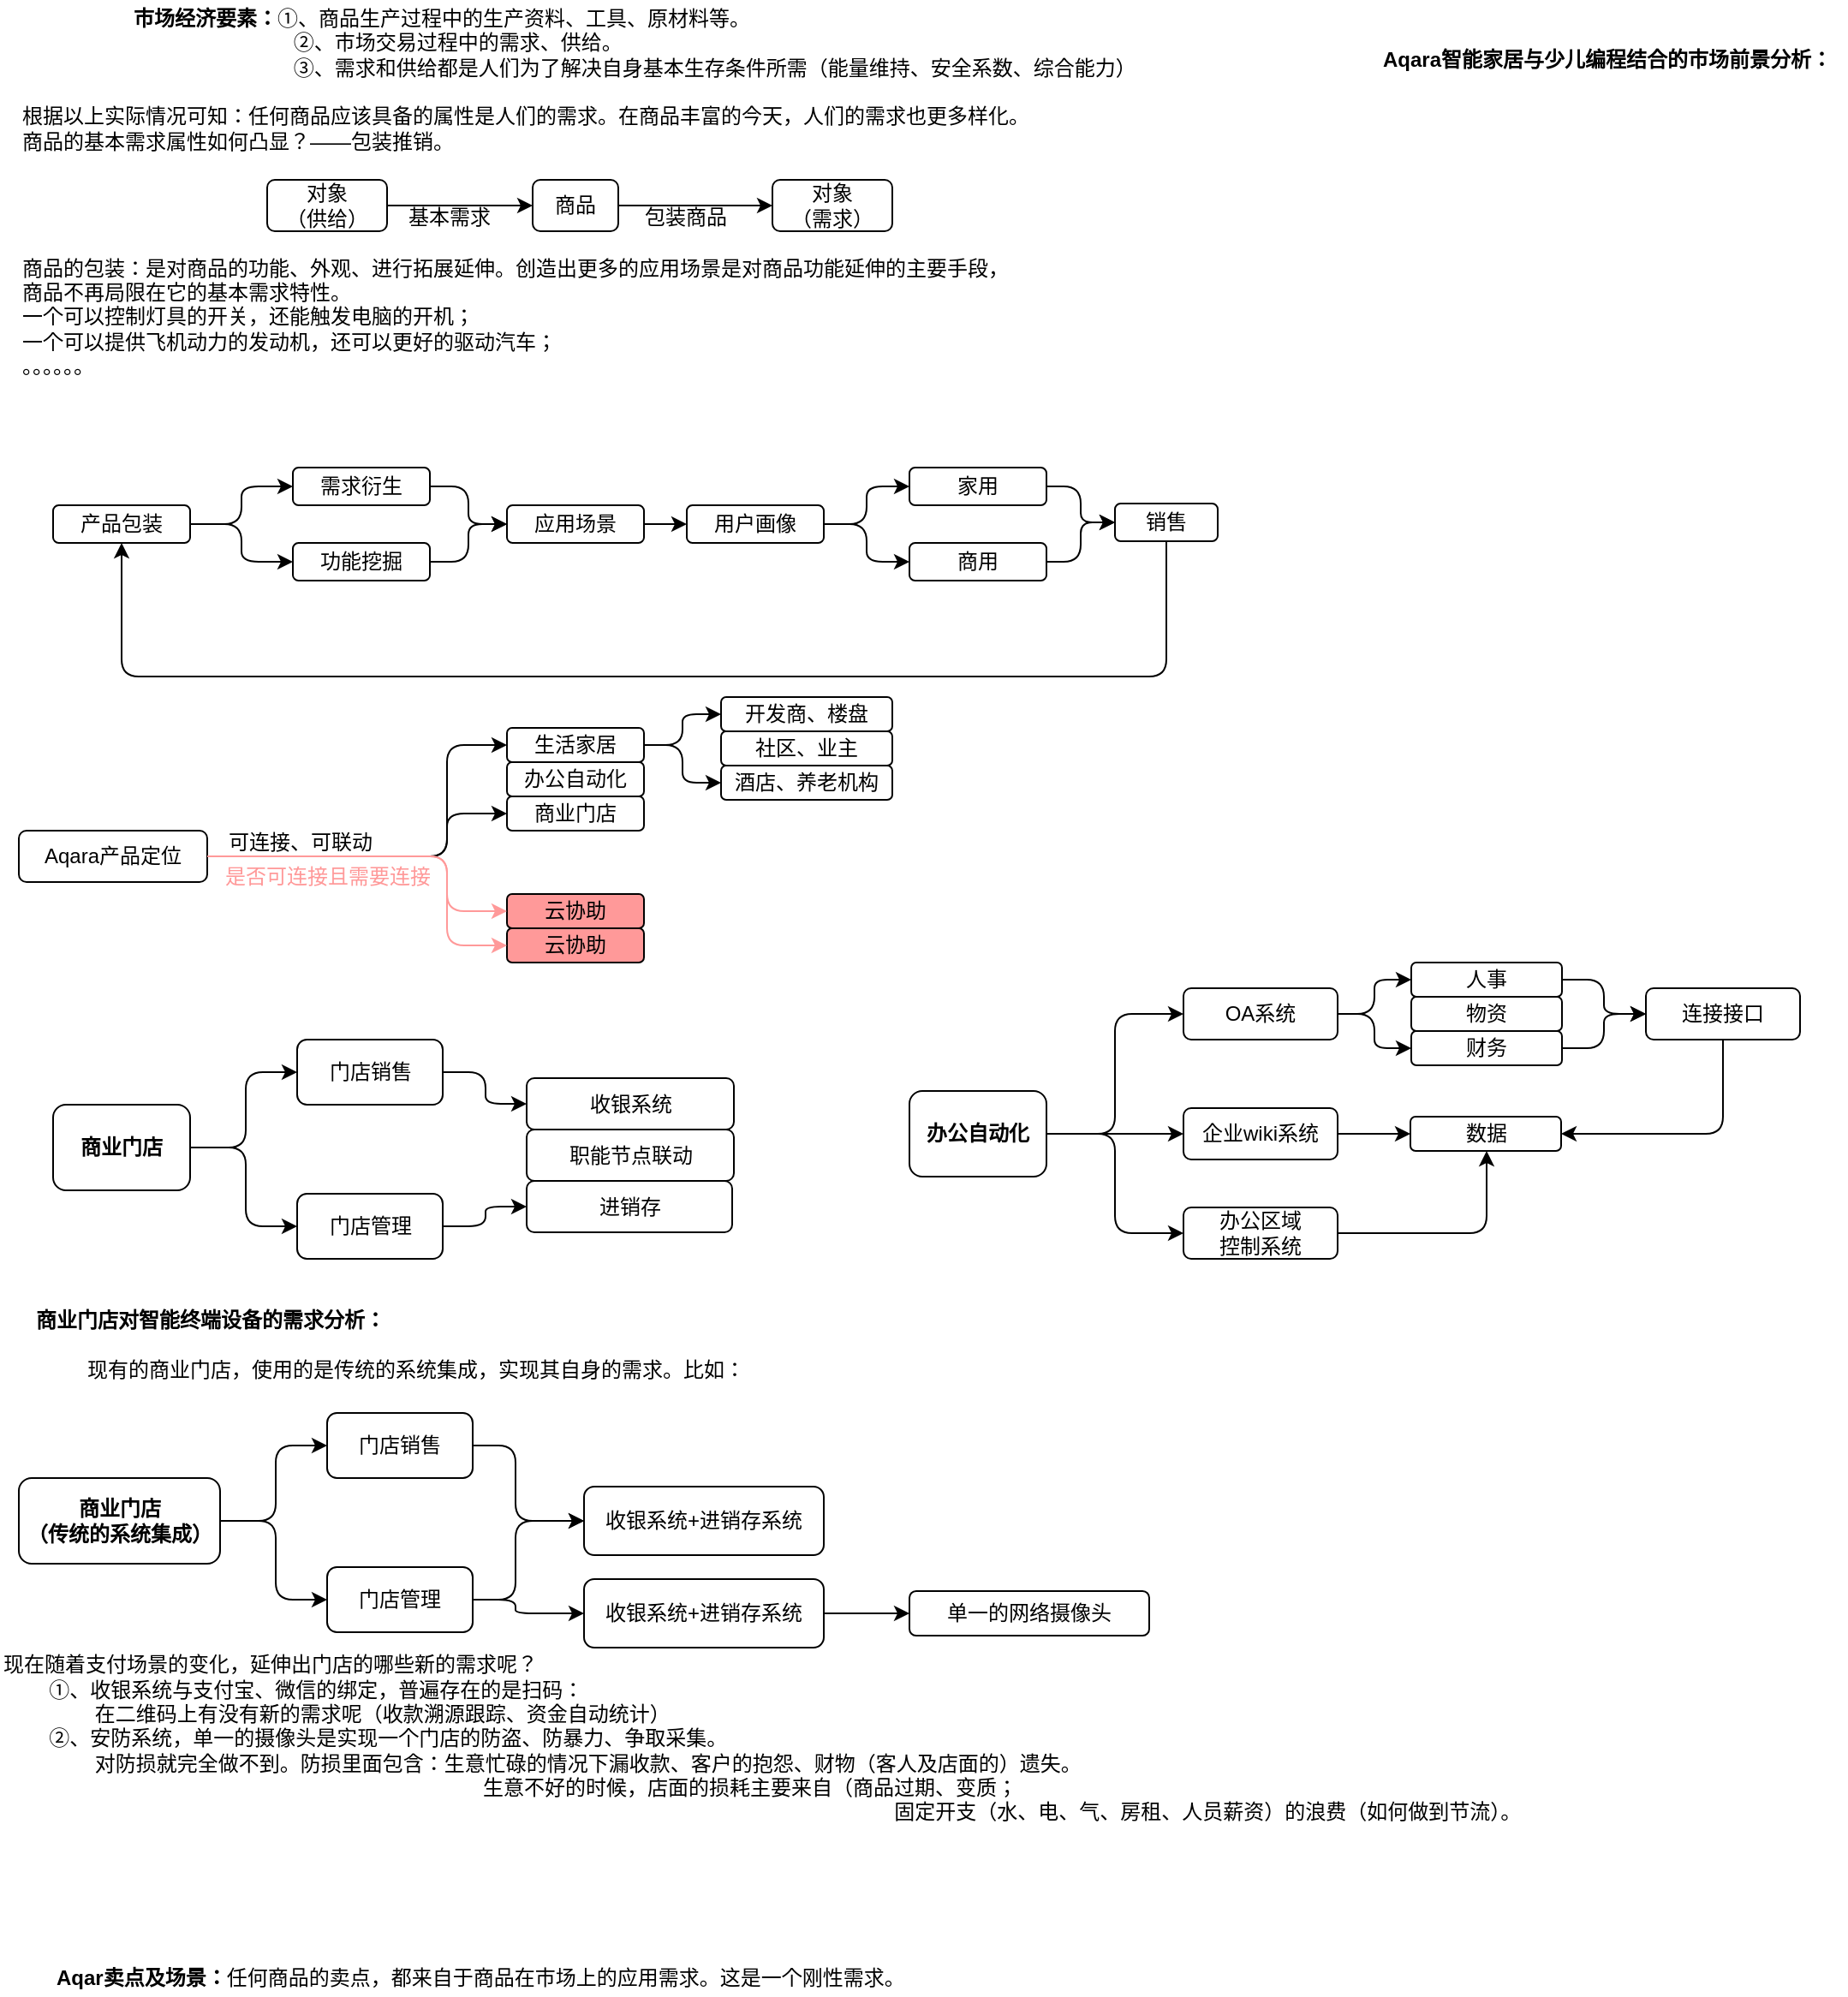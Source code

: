 <mxfile version="14.0.4" type="github">
  <diagram id="uhIIpTgkbpbARF-qf-MV" name="Page-1">
    <mxGraphModel dx="782" dy="481" grid="1" gridSize="10" guides="1" tooltips="1" connect="1" arrows="1" fold="1" page="1" pageScale="1" pageWidth="827" pageHeight="1169" math="0" shadow="0">
      <root>
        <mxCell id="0" />
        <mxCell id="1" parent="0" />
        <mxCell id="K1xERaL5SpYJrwEevHD5-3" value="&lt;b&gt;Aqara智能家居与少儿编程结合的市场前景分析：&lt;/b&gt;" style="text;html=1;align=center;verticalAlign=middle;resizable=0;points=[];autosize=1;" parent="1" vertex="1">
          <mxGeometry x="827" y="40" width="280" height="20" as="geometry" />
        </mxCell>
        <mxCell id="K1xERaL5SpYJrwEevHD5-4" value="Aqara产品定位" style="rounded=1;whiteSpace=wrap;html=1;" parent="1" vertex="1">
          <mxGeometry x="40" y="500" width="110" height="30" as="geometry" />
        </mxCell>
        <mxCell id="K1xERaL5SpYJrwEevHD5-5" value="生活家居" style="rounded=1;whiteSpace=wrap;html=1;" parent="1" vertex="1">
          <mxGeometry x="325" y="440" width="80" height="20" as="geometry" />
        </mxCell>
        <mxCell id="K1xERaL5SpYJrwEevHD5-6" value="办公自动化" style="rounded=1;whiteSpace=wrap;html=1;" parent="1" vertex="1">
          <mxGeometry x="325" y="460" width="80" height="20" as="geometry" />
        </mxCell>
        <mxCell id="K1xERaL5SpYJrwEevHD5-7" value="&lt;b&gt;商业门店&lt;/b&gt;" style="rounded=1;whiteSpace=wrap;html=1;" parent="1" vertex="1">
          <mxGeometry x="60" y="660" width="80" height="50" as="geometry" />
        </mxCell>
        <mxCell id="K1xERaL5SpYJrwEevHD5-8" value="收银系统" style="rounded=1;whiteSpace=wrap;html=1;" parent="1" vertex="1">
          <mxGeometry x="336.5" y="644.5" width="121" height="30" as="geometry" />
        </mxCell>
        <mxCell id="K1xERaL5SpYJrwEevHD5-9" value="&lt;b&gt;市场经济要素：&lt;/b&gt;①、商品生产过程中的生产资料、工具、原材料等。&lt;br&gt;&amp;nbsp; &amp;nbsp; &amp;nbsp; &amp;nbsp; &amp;nbsp; &amp;nbsp; &amp;nbsp; &amp;nbsp; &amp;nbsp; &amp;nbsp; &amp;nbsp; &amp;nbsp; &amp;nbsp; &amp;nbsp; ②、市场交易过程中的需求、供给。&lt;br&gt;&amp;nbsp; &amp;nbsp; &amp;nbsp; &amp;nbsp; &amp;nbsp; &amp;nbsp; &amp;nbsp; &amp;nbsp; &amp;nbsp; &amp;nbsp; &amp;nbsp; &amp;nbsp; &amp;nbsp; &amp;nbsp; ③、需求和供给都是人们为了解决自身基本生存条件所需（能量维持、安全系数、综合能力）" style="text;html=1;align=left;verticalAlign=middle;resizable=0;points=[];autosize=1;" parent="1" vertex="1">
          <mxGeometry x="105" y="15" width="590" height="50" as="geometry" />
        </mxCell>
        <mxCell id="K1xERaL5SpYJrwEevHD5-10" value="根据以上实际情况可知：任何商品应该具备的属性是人们的需求。在商品丰富的今天，人们的需求也更多样化。&lt;br&gt;商品的基本需求属性如何凸显？——包装推销。" style="text;html=1;align=left;verticalAlign=middle;resizable=0;points=[];autosize=1;" parent="1" vertex="1">
          <mxGeometry x="40" y="75" width="600" height="30" as="geometry" />
        </mxCell>
        <mxCell id="K1xERaL5SpYJrwEevHD5-15" value="" style="edgeStyle=orthogonalEdgeStyle;rounded=0;orthogonalLoop=1;jettySize=auto;html=1;" parent="1" source="K1xERaL5SpYJrwEevHD5-11" target="K1xERaL5SpYJrwEevHD5-14" edge="1">
          <mxGeometry relative="1" as="geometry" />
        </mxCell>
        <mxCell id="K1xERaL5SpYJrwEevHD5-11" value="商品" style="rounded=1;whiteSpace=wrap;html=1;" parent="1" vertex="1">
          <mxGeometry x="340" y="120" width="50" height="30" as="geometry" />
        </mxCell>
        <mxCell id="K1xERaL5SpYJrwEevHD5-14" value="对象&lt;br&gt;（需求）" style="rounded=1;whiteSpace=wrap;html=1;" parent="1" vertex="1">
          <mxGeometry x="480" y="120" width="70" height="30" as="geometry" />
        </mxCell>
        <mxCell id="K1xERaL5SpYJrwEevHD5-16" value="包装商品" style="text;html=1;align=center;verticalAlign=middle;resizable=0;points=[];autosize=1;" parent="1" vertex="1">
          <mxGeometry x="399" y="132" width="60" height="20" as="geometry" />
        </mxCell>
        <mxCell id="K1xERaL5SpYJrwEevHD5-22" style="edgeStyle=orthogonalEdgeStyle;rounded=0;orthogonalLoop=1;jettySize=auto;html=1;exitX=1;exitY=0.5;exitDx=0;exitDy=0;entryX=0;entryY=0.5;entryDx=0;entryDy=0;" parent="1" source="K1xERaL5SpYJrwEevHD5-20" target="K1xERaL5SpYJrwEevHD5-11" edge="1">
          <mxGeometry relative="1" as="geometry" />
        </mxCell>
        <mxCell id="K1xERaL5SpYJrwEevHD5-20" value="对象&lt;br&gt;（供给）" style="rounded=1;whiteSpace=wrap;html=1;" parent="1" vertex="1">
          <mxGeometry x="185" y="120" width="70" height="30" as="geometry" />
        </mxCell>
        <mxCell id="K1xERaL5SpYJrwEevHD5-23" value="基本需求" style="text;html=1;align=center;verticalAlign=middle;resizable=0;points=[];autosize=1;" parent="1" vertex="1">
          <mxGeometry x="261" y="132" width="60" height="20" as="geometry" />
        </mxCell>
        <mxCell id="K1xERaL5SpYJrwEevHD5-24" value="商品的包装：是对商品的功能、外观、进行拓展延伸。创造出更多的应用场景是对商品功能延伸的主要手段，&lt;br&gt;商品不再局限在它的基本需求特性。&lt;br&gt;一个可以控制灯具的开关，还能触发电脑的开机；&lt;br&gt;一个可以提供飞机动力的发动机，还可以更好的驱动汽车；&lt;br&gt;。。。。。。" style="text;html=1;align=left;verticalAlign=middle;resizable=0;points=[];autosize=1;" parent="1" vertex="1">
          <mxGeometry x="40" y="160" width="590" height="80" as="geometry" />
        </mxCell>
        <mxCell id="K1xERaL5SpYJrwEevHD5-25" value="门店销售" style="rounded=1;whiteSpace=wrap;html=1;" parent="1" vertex="1">
          <mxGeometry x="202.5" y="622" width="85" height="38" as="geometry" />
        </mxCell>
        <mxCell id="K1xERaL5SpYJrwEevHD5-26" value="门店管理" style="rounded=1;whiteSpace=wrap;html=1;" parent="1" vertex="1">
          <mxGeometry x="202.5" y="712" width="85" height="38" as="geometry" />
        </mxCell>
        <mxCell id="K1xERaL5SpYJrwEevHD5-27" value="进销存" style="rounded=1;whiteSpace=wrap;html=1;" parent="1" vertex="1">
          <mxGeometry x="336.5" y="704.5" width="120" height="30" as="geometry" />
        </mxCell>
        <mxCell id="K1xERaL5SpYJrwEevHD5-28" value="职能节点联动" style="rounded=1;whiteSpace=wrap;html=1;" parent="1" vertex="1">
          <mxGeometry x="336.5" y="674.5" width="121" height="30" as="geometry" />
        </mxCell>
        <mxCell id="jehkjZumPrXeM_6pErTO-1" value="Aqar卖点及场景：&lt;span style=&quot;font-weight: normal&quot;&gt;任何商品的卖点，都来自于商品在市场上的应用需求。这是一个刚性需求。&lt;/span&gt;" style="text;html=1;align=left;verticalAlign=middle;resizable=0;points=[];autosize=1;fontStyle=1" parent="1" vertex="1">
          <mxGeometry x="60" y="1160" width="510" height="20" as="geometry" />
        </mxCell>
        <mxCell id="jehkjZumPrXeM_6pErTO-2" value="需求衍生" style="rounded=1;whiteSpace=wrap;html=1;" parent="1" vertex="1">
          <mxGeometry x="200" y="288" width="80" height="22" as="geometry" />
        </mxCell>
        <mxCell id="jehkjZumPrXeM_6pErTO-3" value="产品包装" style="rounded=1;whiteSpace=wrap;html=1;" parent="1" vertex="1">
          <mxGeometry x="60" y="310" width="80" height="22" as="geometry" />
        </mxCell>
        <mxCell id="jehkjZumPrXeM_6pErTO-4" value="功能挖掘" style="rounded=1;whiteSpace=wrap;html=1;" parent="1" vertex="1">
          <mxGeometry x="200" y="332" width="80" height="22" as="geometry" />
        </mxCell>
        <mxCell id="jehkjZumPrXeM_6pErTO-13" style="edgeStyle=orthogonalEdgeStyle;rounded=0;orthogonalLoop=1;jettySize=auto;html=1;exitX=1;exitY=0.5;exitDx=0;exitDy=0;entryX=0;entryY=0.5;entryDx=0;entryDy=0;" parent="1" source="jehkjZumPrXeM_6pErTO-5" target="jehkjZumPrXeM_6pErTO-6" edge="1">
          <mxGeometry relative="1" as="geometry" />
        </mxCell>
        <mxCell id="jehkjZumPrXeM_6pErTO-5" value="应用场景" style="rounded=1;whiteSpace=wrap;html=1;" parent="1" vertex="1">
          <mxGeometry x="325" y="310" width="80" height="22" as="geometry" />
        </mxCell>
        <mxCell id="jehkjZumPrXeM_6pErTO-6" value="用户画像" style="rounded=1;whiteSpace=wrap;html=1;" parent="1" vertex="1">
          <mxGeometry x="430" y="310" width="80" height="22" as="geometry" />
        </mxCell>
        <mxCell id="jehkjZumPrXeM_6pErTO-7" value="家用" style="rounded=1;whiteSpace=wrap;html=1;" parent="1" vertex="1">
          <mxGeometry x="560" y="288" width="80" height="22" as="geometry" />
        </mxCell>
        <mxCell id="jehkjZumPrXeM_6pErTO-8" value="商用" style="rounded=1;whiteSpace=wrap;html=1;" parent="1" vertex="1">
          <mxGeometry x="560" y="332" width="80" height="22" as="geometry" />
        </mxCell>
        <mxCell id="jehkjZumPrXeM_6pErTO-9" value="" style="edgeStyle=elbowEdgeStyle;elbow=horizontal;endArrow=classic;html=1;exitX=1;exitY=0.5;exitDx=0;exitDy=0;entryX=0;entryY=0.5;entryDx=0;entryDy=0;" parent="1" source="jehkjZumPrXeM_6pErTO-3" target="jehkjZumPrXeM_6pErTO-2" edge="1">
          <mxGeometry width="50" height="50" relative="1" as="geometry">
            <mxPoint x="270" y="470" as="sourcePoint" />
            <mxPoint x="320" y="420" as="targetPoint" />
          </mxGeometry>
        </mxCell>
        <mxCell id="jehkjZumPrXeM_6pErTO-10" value="" style="edgeStyle=elbowEdgeStyle;elbow=horizontal;endArrow=classic;html=1;exitX=1;exitY=0.5;exitDx=0;exitDy=0;entryX=0;entryY=0.5;entryDx=0;entryDy=0;" parent="1" source="jehkjZumPrXeM_6pErTO-3" target="jehkjZumPrXeM_6pErTO-4" edge="1">
          <mxGeometry width="50" height="50" relative="1" as="geometry">
            <mxPoint x="150" y="331" as="sourcePoint" />
            <mxPoint x="210" y="309" as="targetPoint" />
          </mxGeometry>
        </mxCell>
        <mxCell id="jehkjZumPrXeM_6pErTO-11" value="" style="edgeStyle=elbowEdgeStyle;elbow=horizontal;endArrow=classic;html=1;exitX=1;exitY=0.5;exitDx=0;exitDy=0;entryX=0;entryY=0.5;entryDx=0;entryDy=0;" parent="1" source="jehkjZumPrXeM_6pErTO-2" target="jehkjZumPrXeM_6pErTO-5" edge="1">
          <mxGeometry width="50" height="50" relative="1" as="geometry">
            <mxPoint x="160" y="341" as="sourcePoint" />
            <mxPoint x="220" y="319" as="targetPoint" />
          </mxGeometry>
        </mxCell>
        <mxCell id="jehkjZumPrXeM_6pErTO-12" value="" style="edgeStyle=elbowEdgeStyle;elbow=horizontal;endArrow=classic;html=1;exitX=1;exitY=0.5;exitDx=0;exitDy=0;entryX=0;entryY=0.5;entryDx=0;entryDy=0;" parent="1" source="jehkjZumPrXeM_6pErTO-4" target="jehkjZumPrXeM_6pErTO-5" edge="1">
          <mxGeometry width="50" height="50" relative="1" as="geometry">
            <mxPoint x="290" y="309" as="sourcePoint" />
            <mxPoint x="335" y="331" as="targetPoint" />
          </mxGeometry>
        </mxCell>
        <mxCell id="jehkjZumPrXeM_6pErTO-14" value="" style="edgeStyle=elbowEdgeStyle;elbow=horizontal;endArrow=classic;html=1;exitX=1;exitY=0.5;exitDx=0;exitDy=0;entryX=0;entryY=0.5;entryDx=0;entryDy=0;" parent="1" source="jehkjZumPrXeM_6pErTO-6" target="jehkjZumPrXeM_6pErTO-7" edge="1">
          <mxGeometry width="50" height="50" relative="1" as="geometry">
            <mxPoint x="300" y="319" as="sourcePoint" />
            <mxPoint x="345" y="341" as="targetPoint" />
          </mxGeometry>
        </mxCell>
        <mxCell id="jehkjZumPrXeM_6pErTO-15" value="" style="edgeStyle=elbowEdgeStyle;elbow=horizontal;endArrow=classic;html=1;exitX=1;exitY=0.5;exitDx=0;exitDy=0;entryX=0;entryY=0.5;entryDx=0;entryDy=0;" parent="1" source="jehkjZumPrXeM_6pErTO-6" target="jehkjZumPrXeM_6pErTO-8" edge="1">
          <mxGeometry width="50" height="50" relative="1" as="geometry">
            <mxPoint x="310" y="329" as="sourcePoint" />
            <mxPoint x="355" y="351" as="targetPoint" />
          </mxGeometry>
        </mxCell>
        <mxCell id="jehkjZumPrXeM_6pErTO-16" value="" style="edgeStyle=elbowEdgeStyle;elbow=horizontal;endArrow=classic;html=1;exitX=1;exitY=0.5;exitDx=0;exitDy=0;entryX=0;entryY=0.5;entryDx=0;entryDy=0;" parent="1" source="jehkjZumPrXeM_6pErTO-7" target="jehkjZumPrXeM_6pErTO-18" edge="1">
          <mxGeometry width="50" height="50" relative="1" as="geometry">
            <mxPoint x="320" y="339" as="sourcePoint" />
            <mxPoint x="740" y="320" as="targetPoint" />
          </mxGeometry>
        </mxCell>
        <mxCell id="jehkjZumPrXeM_6pErTO-17" value="" style="edgeStyle=elbowEdgeStyle;elbow=horizontal;endArrow=classic;html=1;exitX=1;exitY=0.5;exitDx=0;exitDy=0;entryX=0;entryY=0.5;entryDx=0;entryDy=0;" parent="1" source="jehkjZumPrXeM_6pErTO-8" target="jehkjZumPrXeM_6pErTO-18" edge="1">
          <mxGeometry width="50" height="50" relative="1" as="geometry">
            <mxPoint x="330" y="349" as="sourcePoint" />
            <mxPoint x="740" y="320" as="targetPoint" />
          </mxGeometry>
        </mxCell>
        <mxCell id="jehkjZumPrXeM_6pErTO-18" value="销售" style="rounded=1;whiteSpace=wrap;html=1;" parent="1" vertex="1">
          <mxGeometry x="680" y="309" width="60" height="22" as="geometry" />
        </mxCell>
        <mxCell id="jehkjZumPrXeM_6pErTO-20" value="" style="edgeStyle=elbowEdgeStyle;elbow=horizontal;endArrow=classic;html=1;exitX=0.5;exitY=1;exitDx=0;exitDy=0;entryX=0.5;entryY=1;entryDx=0;entryDy=0;" parent="1" source="jehkjZumPrXeM_6pErTO-18" target="jehkjZumPrXeM_6pErTO-3" edge="1">
          <mxGeometry width="50" height="50" relative="1" as="geometry">
            <mxPoint x="150" y="331" as="sourcePoint" />
            <mxPoint x="210" y="309" as="targetPoint" />
            <Array as="points">
              <mxPoint x="370" y="410" />
              <mxPoint x="430" y="430" />
              <mxPoint x="800" y="390" />
              <mxPoint x="420" y="390" />
            </Array>
          </mxGeometry>
        </mxCell>
        <mxCell id="jehkjZumPrXeM_6pErTO-21" value="商业门店" style="rounded=1;whiteSpace=wrap;html=1;" parent="1" vertex="1">
          <mxGeometry x="325" y="480" width="80" height="20" as="geometry" />
        </mxCell>
        <mxCell id="jehkjZumPrXeM_6pErTO-22" value="云协助" style="rounded=1;whiteSpace=wrap;html=1;fillColor=#FF9999;" parent="1" vertex="1">
          <mxGeometry x="325" y="557" width="80" height="20" as="geometry" />
        </mxCell>
        <mxCell id="jehkjZumPrXeM_6pErTO-23" value="" style="edgeStyle=elbowEdgeStyle;elbow=horizontal;endArrow=classic;html=1;exitX=1;exitY=0.5;exitDx=0;exitDy=0;entryX=0;entryY=0.5;entryDx=0;entryDy=0;" parent="1" source="K1xERaL5SpYJrwEevHD5-4" target="K1xERaL5SpYJrwEevHD5-5" edge="1">
          <mxGeometry width="50" height="50" relative="1" as="geometry">
            <mxPoint x="130" y="650" as="sourcePoint" />
            <mxPoint x="180" y="600" as="targetPoint" />
            <Array as="points">
              <mxPoint x="290" y="480" />
              <mxPoint x="260" y="470" />
            </Array>
          </mxGeometry>
        </mxCell>
        <mxCell id="jehkjZumPrXeM_6pErTO-24" value="" style="edgeStyle=elbowEdgeStyle;elbow=horizontal;endArrow=classic;html=1;exitX=1;exitY=0.5;exitDx=0;exitDy=0;entryX=0;entryY=0.5;entryDx=0;entryDy=0;" parent="1" source="K1xERaL5SpYJrwEevHD5-4" target="jehkjZumPrXeM_6pErTO-21" edge="1">
          <mxGeometry width="50" height="50" relative="1" as="geometry">
            <mxPoint x="180" y="525" as="sourcePoint" />
            <mxPoint x="230" y="470" as="targetPoint" />
            <Array as="points">
              <mxPoint x="290" y="510" />
            </Array>
          </mxGeometry>
        </mxCell>
        <mxCell id="jehkjZumPrXeM_6pErTO-25" value="" style="edgeStyle=elbowEdgeStyle;elbow=horizontal;endArrow=classic;html=1;exitX=1;exitY=0.5;exitDx=0;exitDy=0;entryX=0;entryY=0.5;entryDx=0;entryDy=0;strokeColor=#FF9999;" parent="1" source="K1xERaL5SpYJrwEevHD5-4" target="jehkjZumPrXeM_6pErTO-22" edge="1">
          <mxGeometry width="50" height="50" relative="1" as="geometry">
            <mxPoint x="190" y="535" as="sourcePoint" />
            <mxPoint x="240" y="480" as="targetPoint" />
            <Array as="points">
              <mxPoint x="290" y="560" />
            </Array>
          </mxGeometry>
        </mxCell>
        <mxCell id="jehkjZumPrXeM_6pErTO-26" value="可连接、可联动" style="text;html=1;align=center;verticalAlign=middle;resizable=0;points=[];autosize=1;" parent="1" vertex="1">
          <mxGeometry x="154" y="497" width="100" height="20" as="geometry" />
        </mxCell>
        <mxCell id="jehkjZumPrXeM_6pErTO-27" value="&lt;font color=&quot;#ff9999&quot;&gt;是否可连接且需要连接&lt;/font&gt;" style="text;html=1;align=center;verticalAlign=middle;resizable=0;points=[];autosize=1;" parent="1" vertex="1">
          <mxGeometry x="150" y="517" width="140" height="20" as="geometry" />
        </mxCell>
        <mxCell id="jehkjZumPrXeM_6pErTO-29" value="云协助" style="rounded=1;whiteSpace=wrap;html=1;fillColor=#FF9999;" parent="1" vertex="1">
          <mxGeometry x="325" y="537" width="80" height="20" as="geometry" />
        </mxCell>
        <mxCell id="jehkjZumPrXeM_6pErTO-30" value="" style="edgeStyle=elbowEdgeStyle;elbow=horizontal;endArrow=classic;html=1;entryX=0;entryY=0.5;entryDx=0;entryDy=0;exitX=1;exitY=0.5;exitDx=0;exitDy=0;strokeColor=#FF9999;" parent="1" source="K1xERaL5SpYJrwEevHD5-4" target="jehkjZumPrXeM_6pErTO-29" edge="1">
          <mxGeometry width="50" height="50" relative="1" as="geometry">
            <mxPoint x="140" y="480" as="sourcePoint" />
            <mxPoint x="335" y="640" as="targetPoint" />
            <Array as="points">
              <mxPoint x="290" y="530" />
              <mxPoint x="300" y="570" />
            </Array>
          </mxGeometry>
        </mxCell>
        <mxCell id="jehkjZumPrXeM_6pErTO-32" value="" style="edgeStyle=elbowEdgeStyle;elbow=horizontal;endArrow=classic;html=1;exitX=1;exitY=0.5;exitDx=0;exitDy=0;entryX=0;entryY=0.5;entryDx=0;entryDy=0;" parent="1" source="K1xERaL5SpYJrwEevHD5-7" target="K1xERaL5SpYJrwEevHD5-25" edge="1">
          <mxGeometry width="50" height="50" relative="1" as="geometry">
            <mxPoint x="-77.5" y="507" as="sourcePoint" />
            <mxPoint x="97.5" y="442" as="targetPoint" />
            <Array as="points">
              <mxPoint x="172.5" y="672" />
              <mxPoint x="62.5" y="472" />
              <mxPoint x="32.5" y="462" />
            </Array>
          </mxGeometry>
        </mxCell>
        <mxCell id="jehkjZumPrXeM_6pErTO-33" value="" style="edgeStyle=elbowEdgeStyle;elbow=horizontal;endArrow=classic;html=1;exitX=1;exitY=0.5;exitDx=0;exitDy=0;entryX=0;entryY=0.5;entryDx=0;entryDy=0;" parent="1" source="K1xERaL5SpYJrwEevHD5-7" target="K1xERaL5SpYJrwEevHD5-26" edge="1">
          <mxGeometry width="50" height="50" relative="1" as="geometry">
            <mxPoint x="152.5" y="699.5" as="sourcePoint" />
            <mxPoint x="212.5" y="651" as="targetPoint" />
            <Array as="points">
              <mxPoint x="172.5" y="702" />
              <mxPoint x="72.5" y="482" />
              <mxPoint x="42.5" y="472" />
            </Array>
          </mxGeometry>
        </mxCell>
        <mxCell id="jehkjZumPrXeM_6pErTO-34" value="" style="edgeStyle=elbowEdgeStyle;elbow=horizontal;endArrow=classic;html=1;exitX=1;exitY=0.5;exitDx=0;exitDy=0;entryX=0;entryY=0.5;entryDx=0;entryDy=0;" parent="1" source="K1xERaL5SpYJrwEevHD5-25" target="K1xERaL5SpYJrwEevHD5-8" edge="1">
          <mxGeometry width="50" height="50" relative="1" as="geometry">
            <mxPoint x="162.5" y="709.5" as="sourcePoint" />
            <mxPoint x="222.5" y="661" as="targetPoint" />
            <Array as="points">
              <mxPoint x="312.5" y="641" />
              <mxPoint x="82.5" y="492" />
              <mxPoint x="52.5" y="482" />
            </Array>
          </mxGeometry>
        </mxCell>
        <mxCell id="jehkjZumPrXeM_6pErTO-35" value="" style="edgeStyle=elbowEdgeStyle;elbow=horizontal;endArrow=classic;html=1;exitX=1;exitY=0.5;exitDx=0;exitDy=0;entryX=0;entryY=0.5;entryDx=0;entryDy=0;" parent="1" source="K1xERaL5SpYJrwEevHD5-26" target="K1xERaL5SpYJrwEevHD5-27" edge="1">
          <mxGeometry width="50" height="50" relative="1" as="geometry">
            <mxPoint x="172.5" y="719.5" as="sourcePoint" />
            <mxPoint x="232.5" y="671" as="targetPoint" />
            <Array as="points">
              <mxPoint x="312.5" y="731" />
              <mxPoint x="202.5" y="702" />
              <mxPoint x="92.5" y="502" />
              <mxPoint x="62.5" y="492" />
            </Array>
          </mxGeometry>
        </mxCell>
        <mxCell id="jehkjZumPrXeM_6pErTO-36" value="&lt;b&gt;办公自动化&lt;/b&gt;" style="rounded=1;whiteSpace=wrap;html=1;" parent="1" vertex="1">
          <mxGeometry x="560" y="652" width="80" height="50" as="geometry" />
        </mxCell>
        <mxCell id="jehkjZumPrXeM_6pErTO-37" value="OA系统" style="rounded=1;whiteSpace=wrap;html=1;" parent="1" vertex="1">
          <mxGeometry x="720" y="592" width="90" height="30" as="geometry" />
        </mxCell>
        <mxCell id="jehkjZumPrXeM_6pErTO-55" style="edgeStyle=orthogonalEdgeStyle;rounded=0;orthogonalLoop=1;jettySize=auto;html=1;exitX=1;exitY=0.5;exitDx=0;exitDy=0;entryX=0;entryY=0.5;entryDx=0;entryDy=0;strokeColor=#000000;" parent="1" source="jehkjZumPrXeM_6pErTO-38" target="jehkjZumPrXeM_6pErTO-44" edge="1">
          <mxGeometry relative="1" as="geometry" />
        </mxCell>
        <mxCell id="jehkjZumPrXeM_6pErTO-38" value="企业wiki系统" style="rounded=1;whiteSpace=wrap;html=1;" parent="1" vertex="1">
          <mxGeometry x="720" y="662" width="90" height="30" as="geometry" />
        </mxCell>
        <mxCell id="jehkjZumPrXeM_6pErTO-39" value="办公区域&lt;br&gt;控制系统" style="rounded=1;whiteSpace=wrap;html=1;" parent="1" vertex="1">
          <mxGeometry x="720" y="720" width="90" height="30" as="geometry" />
        </mxCell>
        <mxCell id="jehkjZumPrXeM_6pErTO-41" value="人事" style="rounded=1;whiteSpace=wrap;html=1;" parent="1" vertex="1">
          <mxGeometry x="853" y="577" width="88" height="20" as="geometry" />
        </mxCell>
        <mxCell id="jehkjZumPrXeM_6pErTO-42" value="物资" style="rounded=1;whiteSpace=wrap;html=1;" parent="1" vertex="1">
          <mxGeometry x="853" y="597" width="88" height="20" as="geometry" />
        </mxCell>
        <mxCell id="jehkjZumPrXeM_6pErTO-43" value="财务" style="rounded=1;whiteSpace=wrap;html=1;" parent="1" vertex="1">
          <mxGeometry x="853" y="617" width="88" height="20" as="geometry" />
        </mxCell>
        <mxCell id="jehkjZumPrXeM_6pErTO-44" value="数据" style="rounded=1;whiteSpace=wrap;html=1;" parent="1" vertex="1">
          <mxGeometry x="852.5" y="667" width="88" height="20" as="geometry" />
        </mxCell>
        <mxCell id="jehkjZumPrXeM_6pErTO-47" value="" style="edgeStyle=elbowEdgeStyle;elbow=horizontal;endArrow=classic;html=1;exitX=1;exitY=0.5;exitDx=0;exitDy=0;entryX=0;entryY=0.5;entryDx=0;entryDy=0;" parent="1" source="jehkjZumPrXeM_6pErTO-41" target="jehkjZumPrXeM_6pErTO-54" edge="1">
          <mxGeometry width="50" height="50" relative="1" as="geometry">
            <mxPoint x="1010" y="620" as="sourcePoint" />
            <mxPoint x="1060" y="570" as="targetPoint" />
          </mxGeometry>
        </mxCell>
        <mxCell id="jehkjZumPrXeM_6pErTO-48" value="" style="edgeStyle=elbowEdgeStyle;elbow=horizontal;endArrow=classic;html=1;exitX=1;exitY=0.5;exitDx=0;exitDy=0;entryX=0;entryY=0.5;entryDx=0;entryDy=0;" parent="1" source="jehkjZumPrXeM_6pErTO-43" target="jehkjZumPrXeM_6pErTO-54" edge="1">
          <mxGeometry width="50" height="50" relative="1" as="geometry">
            <mxPoint x="951" y="597" as="sourcePoint" />
            <mxPoint x="1050" y="610" as="targetPoint" />
          </mxGeometry>
        </mxCell>
        <mxCell id="jehkjZumPrXeM_6pErTO-49" value="" style="edgeStyle=elbowEdgeStyle;elbow=horizontal;endArrow=classic;html=1;exitX=1;exitY=0.5;exitDx=0;exitDy=0;entryX=0;entryY=0.5;entryDx=0;entryDy=0;" parent="1" source="jehkjZumPrXeM_6pErTO-36" target="jehkjZumPrXeM_6pErTO-37" edge="1">
          <mxGeometry width="50" height="50" relative="1" as="geometry">
            <mxPoint x="961" y="607" as="sourcePoint" />
            <mxPoint x="1080" y="590" as="targetPoint" />
          </mxGeometry>
        </mxCell>
        <mxCell id="jehkjZumPrXeM_6pErTO-51" value="" style="edgeStyle=elbowEdgeStyle;elbow=horizontal;endArrow=classic;html=1;exitX=1;exitY=0.5;exitDx=0;exitDy=0;entryX=0;entryY=0.5;entryDx=0;entryDy=0;" parent="1" source="jehkjZumPrXeM_6pErTO-36" target="jehkjZumPrXeM_6pErTO-39" edge="1">
          <mxGeometry width="50" height="50" relative="1" as="geometry">
            <mxPoint x="650" y="687" as="sourcePoint" />
            <mxPoint x="730" y="617" as="targetPoint" />
          </mxGeometry>
        </mxCell>
        <mxCell id="jehkjZumPrXeM_6pErTO-52" value="" style="edgeStyle=elbowEdgeStyle;elbow=horizontal;endArrow=classic;html=1;exitX=1;exitY=0.5;exitDx=0;exitDy=0;entryX=0;entryY=0.5;entryDx=0;entryDy=0;" parent="1" source="jehkjZumPrXeM_6pErTO-37" target="jehkjZumPrXeM_6pErTO-41" edge="1">
          <mxGeometry width="50" height="50" relative="1" as="geometry">
            <mxPoint x="951" y="597" as="sourcePoint" />
            <mxPoint x="1070" y="580" as="targetPoint" />
          </mxGeometry>
        </mxCell>
        <mxCell id="jehkjZumPrXeM_6pErTO-53" value="" style="edgeStyle=elbowEdgeStyle;elbow=horizontal;endArrow=classic;html=1;entryX=0;entryY=0.5;entryDx=0;entryDy=0;exitX=1;exitY=0.5;exitDx=0;exitDy=0;" parent="1" source="jehkjZumPrXeM_6pErTO-37" target="jehkjZumPrXeM_6pErTO-43" edge="1">
          <mxGeometry width="50" height="50" relative="1" as="geometry">
            <mxPoint x="810" y="610" as="sourcePoint" />
            <mxPoint x="863" y="597" as="targetPoint" />
          </mxGeometry>
        </mxCell>
        <mxCell id="jehkjZumPrXeM_6pErTO-54" value="连接接口" style="rounded=1;whiteSpace=wrap;html=1;" parent="1" vertex="1">
          <mxGeometry x="990" y="592" width="90" height="30" as="geometry" />
        </mxCell>
        <mxCell id="jehkjZumPrXeM_6pErTO-57" value="" style="edgeStyle=elbowEdgeStyle;elbow=horizontal;endArrow=classic;html=1;exitX=0.5;exitY=1;exitDx=0;exitDy=0;entryX=1;entryY=0.5;entryDx=0;entryDy=0;" parent="1" source="jehkjZumPrXeM_6pErTO-54" target="jehkjZumPrXeM_6pErTO-44" edge="1">
          <mxGeometry width="50" height="50" relative="1" as="geometry">
            <mxPoint x="951" y="597" as="sourcePoint" />
            <mxPoint x="1000" y="617" as="targetPoint" />
            <Array as="points">
              <mxPoint x="1035" y="640" />
            </Array>
          </mxGeometry>
        </mxCell>
        <mxCell id="jehkjZumPrXeM_6pErTO-58" value="" style="edgeStyle=elbowEdgeStyle;elbow=horizontal;endArrow=classic;html=1;exitX=1;exitY=0.5;exitDx=0;exitDy=0;" parent="1" source="jehkjZumPrXeM_6pErTO-39" edge="1">
          <mxGeometry width="50" height="50" relative="1" as="geometry">
            <mxPoint x="950" y="680" as="sourcePoint" />
            <mxPoint x="897" y="687" as="targetPoint" />
            <Array as="points">
              <mxPoint x="897" y="720" />
            </Array>
          </mxGeometry>
        </mxCell>
        <mxCell id="jehkjZumPrXeM_6pErTO-59" value="" style="edgeStyle=elbowEdgeStyle;elbow=horizontal;endArrow=classic;html=1;exitX=1;exitY=0.5;exitDx=0;exitDy=0;entryX=0;entryY=0.5;entryDx=0;entryDy=0;" parent="1" source="jehkjZumPrXeM_6pErTO-36" target="jehkjZumPrXeM_6pErTO-38" edge="1">
          <mxGeometry width="50" height="50" relative="1" as="geometry">
            <mxPoint x="1100" y="627" as="sourcePoint" />
            <mxPoint x="960.5" y="697" as="targetPoint" />
            <Array as="points" />
          </mxGeometry>
        </mxCell>
        <mxCell id="jehkjZumPrXeM_6pErTO-61" value="开发商、楼盘" style="rounded=1;whiteSpace=wrap;html=1;" parent="1" vertex="1">
          <mxGeometry x="450" y="422" width="100" height="20" as="geometry" />
        </mxCell>
        <mxCell id="jehkjZumPrXeM_6pErTO-62" value="社区、业主" style="rounded=1;whiteSpace=wrap;html=1;" parent="1" vertex="1">
          <mxGeometry x="450" y="442" width="100" height="20" as="geometry" />
        </mxCell>
        <mxCell id="jehkjZumPrXeM_6pErTO-63" value="酒店、养老机构" style="rounded=1;whiteSpace=wrap;html=1;" parent="1" vertex="1">
          <mxGeometry x="450" y="462" width="100" height="20" as="geometry" />
        </mxCell>
        <mxCell id="jehkjZumPrXeM_6pErTO-64" value="" style="edgeStyle=elbowEdgeStyle;elbow=horizontal;endArrow=classic;html=1;exitX=1;exitY=0.5;exitDx=0;exitDy=0;entryX=0;entryY=0.5;entryDx=0;entryDy=0;" parent="1" source="K1xERaL5SpYJrwEevHD5-5" target="jehkjZumPrXeM_6pErTO-61" edge="1">
          <mxGeometry width="50" height="50" relative="1" as="geometry">
            <mxPoint x="520" y="331" as="sourcePoint" />
            <mxPoint x="570" y="309" as="targetPoint" />
          </mxGeometry>
        </mxCell>
        <mxCell id="jehkjZumPrXeM_6pErTO-65" value="" style="edgeStyle=elbowEdgeStyle;elbow=horizontal;endArrow=classic;html=1;exitX=1;exitY=0.5;exitDx=0;exitDy=0;entryX=0;entryY=0.5;entryDx=0;entryDy=0;" parent="1" source="K1xERaL5SpYJrwEevHD5-5" target="jehkjZumPrXeM_6pErTO-63" edge="1">
          <mxGeometry width="50" height="50" relative="1" as="geometry">
            <mxPoint x="415" y="460" as="sourcePoint" />
            <mxPoint x="460" y="442" as="targetPoint" />
          </mxGeometry>
        </mxCell>
        <mxCell id="YAWpPp4pkEokRluKZSZQ-1" value="&lt;b&gt;商业门店对智能终端设备的需求分析：&lt;/b&gt;&lt;br&gt;&lt;br&gt;&amp;nbsp; &amp;nbsp; &amp;nbsp; &amp;nbsp; &amp;nbsp;现有的商业门店，使用的是传统的系统集成，实现其自身的需求。比如：" style="text;html=1;align=left;verticalAlign=middle;resizable=0;points=[];autosize=1;" vertex="1" parent="1">
          <mxGeometry x="47.5" y="775" width="430" height="50" as="geometry" />
        </mxCell>
        <mxCell id="YAWpPp4pkEokRluKZSZQ-3" value="收银系统+进销存系统" style="rounded=1;whiteSpace=wrap;html=1;" vertex="1" parent="1">
          <mxGeometry x="370" y="883" width="140" height="40" as="geometry" />
        </mxCell>
        <mxCell id="YAWpPp4pkEokRluKZSZQ-4" value="&lt;b&gt;商业门店&lt;br&gt;（传统的系统集成）&lt;br&gt;&lt;/b&gt;" style="rounded=1;whiteSpace=wrap;html=1;" vertex="1" parent="1">
          <mxGeometry x="40" y="878" width="117.5" height="50" as="geometry" />
        </mxCell>
        <mxCell id="YAWpPp4pkEokRluKZSZQ-6" value="门店销售" style="rounded=1;whiteSpace=wrap;html=1;" vertex="1" parent="1">
          <mxGeometry x="220" y="840" width="85" height="38" as="geometry" />
        </mxCell>
        <mxCell id="YAWpPp4pkEokRluKZSZQ-7" value="门店管理" style="rounded=1;whiteSpace=wrap;html=1;" vertex="1" parent="1">
          <mxGeometry x="220" y="930" width="85" height="38" as="geometry" />
        </mxCell>
        <mxCell id="YAWpPp4pkEokRluKZSZQ-10" value="" style="edgeStyle=elbowEdgeStyle;elbow=horizontal;endArrow=classic;html=1;exitX=1;exitY=0.5;exitDx=0;exitDy=0;entryX=0;entryY=0.5;entryDx=0;entryDy=0;" edge="1" parent="1" source="YAWpPp4pkEokRluKZSZQ-4" target="YAWpPp4pkEokRluKZSZQ-6">
          <mxGeometry width="50" height="50" relative="1" as="geometry">
            <mxPoint x="-60" y="725" as="sourcePoint" />
            <mxPoint x="115" y="660" as="targetPoint" />
            <Array as="points">
              <mxPoint x="190" y="890" />
              <mxPoint x="80" y="690" />
              <mxPoint x="50" y="680" />
            </Array>
          </mxGeometry>
        </mxCell>
        <mxCell id="YAWpPp4pkEokRluKZSZQ-11" value="" style="edgeStyle=elbowEdgeStyle;elbow=horizontal;endArrow=classic;html=1;exitX=1;exitY=0.5;exitDx=0;exitDy=0;entryX=0;entryY=0.5;entryDx=0;entryDy=0;" edge="1" parent="1" source="YAWpPp4pkEokRluKZSZQ-4" target="YAWpPp4pkEokRluKZSZQ-7">
          <mxGeometry width="50" height="50" relative="1" as="geometry">
            <mxPoint x="170" y="917.5" as="sourcePoint" />
            <mxPoint x="230" y="869" as="targetPoint" />
            <Array as="points">
              <mxPoint x="190" y="920" />
              <mxPoint x="90" y="700" />
              <mxPoint x="60" y="690" />
            </Array>
          </mxGeometry>
        </mxCell>
        <mxCell id="YAWpPp4pkEokRluKZSZQ-12" value="" style="edgeStyle=elbowEdgeStyle;elbow=horizontal;endArrow=classic;html=1;exitX=1;exitY=0.5;exitDx=0;exitDy=0;entryX=0;entryY=0.5;entryDx=0;entryDy=0;" edge="1" parent="1" source="YAWpPp4pkEokRluKZSZQ-6" target="YAWpPp4pkEokRluKZSZQ-3">
          <mxGeometry width="50" height="50" relative="1" as="geometry">
            <mxPoint x="180" y="927.5" as="sourcePoint" />
            <mxPoint x="240" y="879" as="targetPoint" />
            <Array as="points">
              <mxPoint x="330" y="859" />
              <mxPoint x="100" y="710" />
              <mxPoint x="70" y="700" />
            </Array>
          </mxGeometry>
        </mxCell>
        <mxCell id="YAWpPp4pkEokRluKZSZQ-13" value="" style="edgeStyle=elbowEdgeStyle;elbow=horizontal;endArrow=classic;html=1;exitX=1;exitY=0.5;exitDx=0;exitDy=0;entryX=0;entryY=0.5;entryDx=0;entryDy=0;" edge="1" parent="1" source="YAWpPp4pkEokRluKZSZQ-7" target="YAWpPp4pkEokRluKZSZQ-3">
          <mxGeometry width="50" height="50" relative="1" as="geometry">
            <mxPoint x="190" y="937.5" as="sourcePoint" />
            <mxPoint x="250" y="889" as="targetPoint" />
            <Array as="points">
              <mxPoint x="330" y="949" />
              <mxPoint x="220" y="920" />
              <mxPoint x="110" y="720" />
              <mxPoint x="80" y="710" />
            </Array>
          </mxGeometry>
        </mxCell>
        <mxCell id="YAWpPp4pkEokRluKZSZQ-14" value="单一的网络摄像头" style="rounded=1;whiteSpace=wrap;html=1;" vertex="1" parent="1">
          <mxGeometry x="560" y="944" width="140" height="26" as="geometry" />
        </mxCell>
        <mxCell id="YAWpPp4pkEokRluKZSZQ-15" value="收银系统+进销存系统" style="rounded=1;whiteSpace=wrap;html=1;" vertex="1" parent="1">
          <mxGeometry x="370" y="937" width="140" height="40" as="geometry" />
        </mxCell>
        <mxCell id="YAWpPp4pkEokRluKZSZQ-16" value="" style="edgeStyle=elbowEdgeStyle;elbow=horizontal;endArrow=classic;html=1;exitX=1;exitY=0.5;exitDx=0;exitDy=0;entryX=0;entryY=0.5;entryDx=0;entryDy=0;" edge="1" parent="1" source="YAWpPp4pkEokRluKZSZQ-7" target="YAWpPp4pkEokRluKZSZQ-15">
          <mxGeometry width="50" height="50" relative="1" as="geometry">
            <mxPoint x="167.5" y="913" as="sourcePoint" />
            <mxPoint x="230" y="959" as="targetPoint" />
            <Array as="points">
              <mxPoint x="330" y="950" />
              <mxPoint x="100" y="710" />
              <mxPoint x="70" y="700" />
            </Array>
          </mxGeometry>
        </mxCell>
        <mxCell id="YAWpPp4pkEokRluKZSZQ-17" value="" style="edgeStyle=elbowEdgeStyle;elbow=horizontal;endArrow=classic;html=1;entryX=0;entryY=0.5;entryDx=0;entryDy=0;exitX=1;exitY=0.5;exitDx=0;exitDy=0;" edge="1" parent="1" source="YAWpPp4pkEokRluKZSZQ-15" target="YAWpPp4pkEokRluKZSZQ-14">
          <mxGeometry width="50" height="50" relative="1" as="geometry">
            <mxPoint x="510" y="957" as="sourcePoint" />
            <mxPoint x="240" y="969" as="targetPoint" />
            <Array as="points">
              <mxPoint x="530" y="957" />
              <mxPoint x="110" y="720" />
              <mxPoint x="80" y="710" />
            </Array>
          </mxGeometry>
        </mxCell>
        <mxCell id="YAWpPp4pkEokRluKZSZQ-18" value="现在随着支付场景的变化，延伸出门店的哪些新的需求呢？&lt;br&gt;&amp;nbsp; &amp;nbsp; &amp;nbsp; &amp;nbsp; ①、收银系统与支付宝、微信的绑定，普遍存在的是扫码：&lt;br&gt;&amp;nbsp; &amp;nbsp; &amp;nbsp; &amp;nbsp; &amp;nbsp; &amp;nbsp; &amp;nbsp; &amp;nbsp; 在二维码上有没有新的需求呢（收款溯源跟踪、资金自动统计）&lt;br&gt;&amp;nbsp; &amp;nbsp; &amp;nbsp; &amp;nbsp; ②、安防系统，单一的摄像头是实现一个门店的防盗、防暴力、争取采集。&lt;br&gt;&amp;nbsp; &amp;nbsp; &amp;nbsp; &amp;nbsp; &amp;nbsp; &amp;nbsp; &amp;nbsp; &amp;nbsp; 对防损就完全做不到。防损里面包含：生意忙碌的情况下漏收款、客户的抱怨、财物（客人及店面的）遗失。&lt;br&gt;&amp;nbsp; &amp;nbsp; &amp;nbsp; &amp;nbsp; &amp;nbsp; &amp;nbsp; &amp;nbsp; &amp;nbsp; &amp;nbsp; &amp;nbsp; &amp;nbsp; &amp;nbsp; &amp;nbsp; &amp;nbsp; &amp;nbsp; &amp;nbsp; &amp;nbsp; &amp;nbsp; &amp;nbsp; &amp;nbsp; &amp;nbsp; &amp;nbsp; &amp;nbsp; &amp;nbsp; &amp;nbsp; &amp;nbsp; &amp;nbsp; &amp;nbsp; &amp;nbsp; &amp;nbsp; &amp;nbsp; &amp;nbsp; &amp;nbsp; &amp;nbsp; &amp;nbsp; &amp;nbsp; &amp;nbsp; &amp;nbsp; &amp;nbsp; &amp;nbsp; &amp;nbsp; &amp;nbsp; 生意不好的时候，店面的损耗主要来自（商品过期、变质；&lt;br&gt;&amp;nbsp; &amp;nbsp; &amp;nbsp; &amp;nbsp; &amp;nbsp; &amp;nbsp; &amp;nbsp; &amp;nbsp; &amp;nbsp; &amp;nbsp; &amp;nbsp; &amp;nbsp; &amp;nbsp; &amp;nbsp; &amp;nbsp; &amp;nbsp; &amp;nbsp; &amp;nbsp; &amp;nbsp; &amp;nbsp; &amp;nbsp; &amp;nbsp; &amp;nbsp; &amp;nbsp; &amp;nbsp; &amp;nbsp; &amp;nbsp; &amp;nbsp; &amp;nbsp; &amp;nbsp; &amp;nbsp; &amp;nbsp; &amp;nbsp; &amp;nbsp; &amp;nbsp; &amp;nbsp; &amp;nbsp; &amp;nbsp; &amp;nbsp; &amp;nbsp; &amp;nbsp; &amp;nbsp; &amp;nbsp; &amp;nbsp; &amp;nbsp; &amp;nbsp; &amp;nbsp; &amp;nbsp; &amp;nbsp; &amp;nbsp; &amp;nbsp; &amp;nbsp; &amp;nbsp; &amp;nbsp; &amp;nbsp; &amp;nbsp; &amp;nbsp; &amp;nbsp; &amp;nbsp; &amp;nbsp; &amp;nbsp; &amp;nbsp; &amp;nbsp; &amp;nbsp; &amp;nbsp; &amp;nbsp; &amp;nbsp; &amp;nbsp; &amp;nbsp; &amp;nbsp; &amp;nbsp; &amp;nbsp; &amp;nbsp; &amp;nbsp; &amp;nbsp; &amp;nbsp; &amp;nbsp; &amp;nbsp; 固定开支（水、电、气、房租、人员薪资）的浪费（如何做到节流）。" style="text;html=1;align=left;verticalAlign=middle;resizable=0;points=[];autosize=1;" vertex="1" parent="1">
          <mxGeometry x="29" y="980" width="860" height="100" as="geometry" />
        </mxCell>
      </root>
    </mxGraphModel>
  </diagram>
</mxfile>
